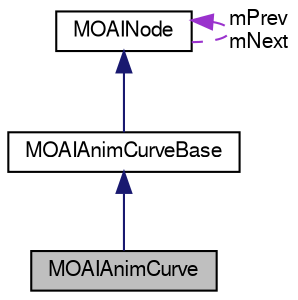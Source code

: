 digraph G
{
  edge [fontname="FreeSans",fontsize="10",labelfontname="FreeSans",labelfontsize="10"];
  node [fontname="FreeSans",fontsize="10",shape=record];
  Node1 [label="MOAIAnimCurve",height=0.2,width=0.4,color="black", fillcolor="grey75", style="filled" fontcolor="black"];
  Node2 -> Node1 [dir=back,color="midnightblue",fontsize="10",style="solid",fontname="FreeSans"];
  Node2 [label="MOAIAnimCurveBase",height=0.2,width=0.4,color="black", fillcolor="white", style="filled",URL="$class_m_o_a_i_anim_curve_base.html",tooltip="Piecewise animation function with one input (time) and one output (value). This is the base class for..."];
  Node3 -> Node2 [dir=back,color="midnightblue",fontsize="10",style="solid",fontname="FreeSans"];
  Node3 [label="MOAINode",height=0.2,width=0.4,color="black", fillcolor="white", style="filled",URL="$class_m_o_a_i_node.html",tooltip="Base for all attribute bearing Moai objects and dependency graph nodes."];
  Node3 -> Node3 [dir=back,color="darkorchid3",fontsize="10",style="dashed",label="mPrev\nmNext",fontname="FreeSans"];
}
